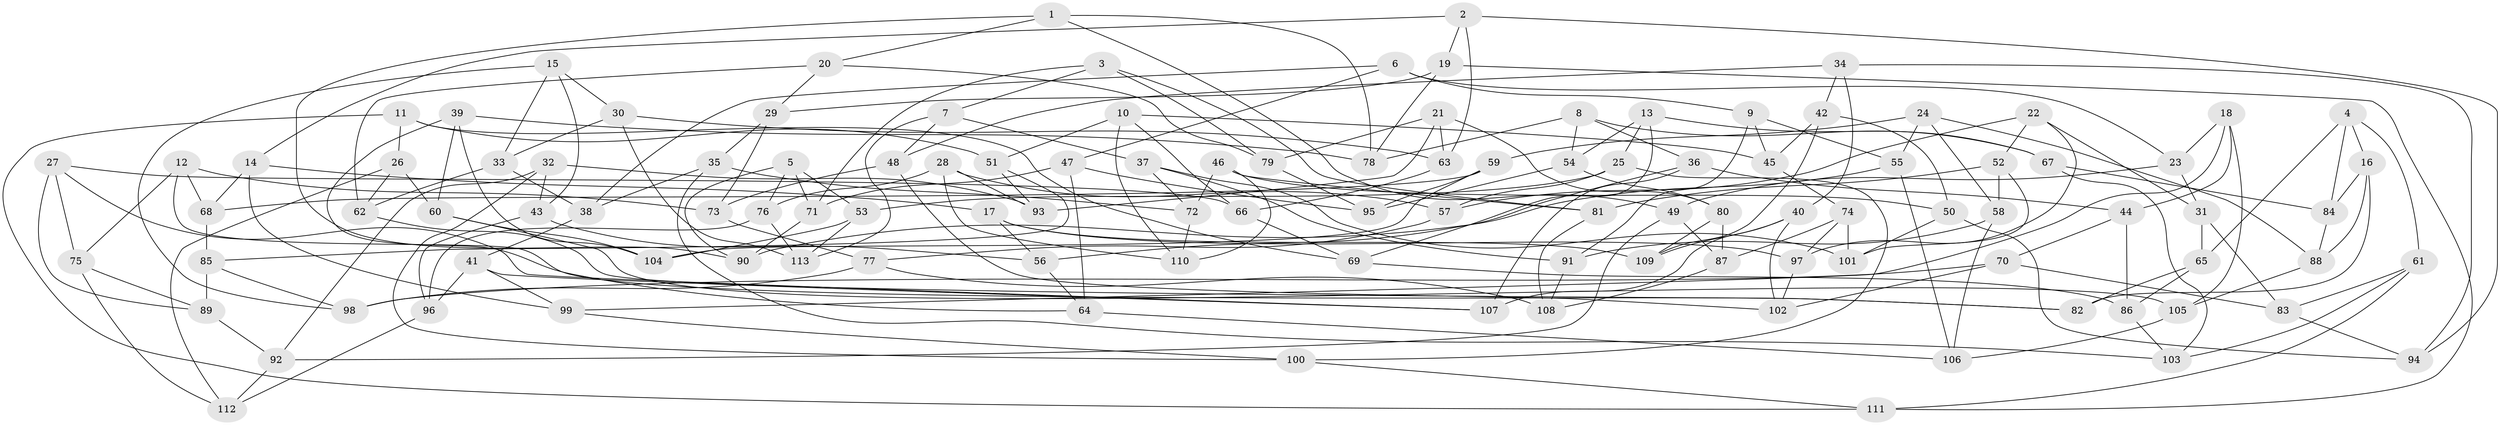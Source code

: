 // coarse degree distribution, {6: 0.23880597014925373, 4: 0.5223880597014925, 7: 0.04477611940298507, 5: 0.05970149253731343, 8: 0.08955223880597014, 10: 0.029850746268656716, 3: 0.014925373134328358}
// Generated by graph-tools (version 1.1) at 2025/20/03/04/25 18:20:30]
// undirected, 113 vertices, 226 edges
graph export_dot {
graph [start="1"]
  node [color=gray90,style=filled];
  1;
  2;
  3;
  4;
  5;
  6;
  7;
  8;
  9;
  10;
  11;
  12;
  13;
  14;
  15;
  16;
  17;
  18;
  19;
  20;
  21;
  22;
  23;
  24;
  25;
  26;
  27;
  28;
  29;
  30;
  31;
  32;
  33;
  34;
  35;
  36;
  37;
  38;
  39;
  40;
  41;
  42;
  43;
  44;
  45;
  46;
  47;
  48;
  49;
  50;
  51;
  52;
  53;
  54;
  55;
  56;
  57;
  58;
  59;
  60;
  61;
  62;
  63;
  64;
  65;
  66;
  67;
  68;
  69;
  70;
  71;
  72;
  73;
  74;
  75;
  76;
  77;
  78;
  79;
  80;
  81;
  82;
  83;
  84;
  85;
  86;
  87;
  88;
  89;
  90;
  91;
  92;
  93;
  94;
  95;
  96;
  97;
  98;
  99;
  100;
  101;
  102;
  103;
  104;
  105;
  106;
  107;
  108;
  109;
  110;
  111;
  112;
  113;
  1 -- 49;
  1 -- 78;
  1 -- 20;
  1 -- 90;
  2 -- 19;
  2 -- 94;
  2 -- 14;
  2 -- 63;
  3 -- 79;
  3 -- 71;
  3 -- 7;
  3 -- 81;
  4 -- 16;
  4 -- 65;
  4 -- 84;
  4 -- 61;
  5 -- 76;
  5 -- 53;
  5 -- 71;
  5 -- 90;
  6 -- 47;
  6 -- 38;
  6 -- 9;
  6 -- 23;
  7 -- 37;
  7 -- 48;
  7 -- 113;
  8 -- 67;
  8 -- 54;
  8 -- 36;
  8 -- 78;
  9 -- 45;
  9 -- 91;
  9 -- 55;
  10 -- 51;
  10 -- 110;
  10 -- 66;
  10 -- 45;
  11 -- 51;
  11 -- 111;
  11 -- 69;
  11 -- 26;
  12 -- 75;
  12 -- 82;
  12 -- 73;
  12 -- 68;
  13 -- 69;
  13 -- 54;
  13 -- 67;
  13 -- 25;
  14 -- 17;
  14 -- 99;
  14 -- 68;
  15 -- 98;
  15 -- 30;
  15 -- 33;
  15 -- 43;
  16 -- 88;
  16 -- 84;
  16 -- 82;
  17 -- 56;
  17 -- 109;
  17 -- 97;
  18 -- 99;
  18 -- 23;
  18 -- 44;
  18 -- 105;
  19 -- 29;
  19 -- 111;
  19 -- 78;
  20 -- 29;
  20 -- 62;
  20 -- 79;
  21 -- 63;
  21 -- 80;
  21 -- 93;
  21 -- 79;
  22 -- 52;
  22 -- 57;
  22 -- 31;
  22 -- 97;
  23 -- 31;
  23 -- 49;
  24 -- 59;
  24 -- 55;
  24 -- 88;
  24 -- 58;
  25 -- 100;
  25 -- 57;
  25 -- 53;
  26 -- 112;
  26 -- 62;
  26 -- 60;
  27 -- 75;
  27 -- 89;
  27 -- 66;
  27 -- 107;
  28 -- 57;
  28 -- 76;
  28 -- 110;
  28 -- 93;
  29 -- 73;
  29 -- 35;
  30 -- 33;
  30 -- 63;
  30 -- 113;
  31 -- 83;
  31 -- 65;
  32 -- 43;
  32 -- 92;
  32 -- 93;
  32 -- 100;
  33 -- 62;
  33 -- 38;
  34 -- 94;
  34 -- 48;
  34 -- 40;
  34 -- 42;
  35 -- 38;
  35 -- 72;
  35 -- 103;
  36 -- 56;
  36 -- 107;
  36 -- 44;
  37 -- 91;
  37 -- 101;
  37 -- 72;
  38 -- 41;
  39 -- 104;
  39 -- 60;
  39 -- 78;
  39 -- 64;
  40 -- 109;
  40 -- 102;
  40 -- 107;
  41 -- 99;
  41 -- 107;
  41 -- 96;
  42 -- 109;
  42 -- 45;
  42 -- 50;
  43 -- 56;
  43 -- 96;
  44 -- 86;
  44 -- 70;
  45 -- 74;
  46 -- 50;
  46 -- 72;
  46 -- 110;
  46 -- 81;
  47 -- 64;
  47 -- 95;
  47 -- 71;
  48 -- 102;
  48 -- 73;
  49 -- 87;
  49 -- 92;
  50 -- 94;
  50 -- 101;
  51 -- 85;
  51 -- 93;
  52 -- 101;
  52 -- 58;
  52 -- 81;
  53 -- 104;
  53 -- 113;
  54 -- 95;
  54 -- 80;
  55 -- 90;
  55 -- 106;
  56 -- 64;
  57 -- 77;
  58 -- 106;
  58 -- 91;
  59 -- 68;
  59 -- 95;
  59 -- 104;
  60 -- 104;
  60 -- 105;
  61 -- 83;
  61 -- 111;
  61 -- 103;
  62 -- 82;
  63 -- 66;
  64 -- 106;
  65 -- 86;
  65 -- 82;
  66 -- 69;
  67 -- 84;
  67 -- 103;
  68 -- 85;
  69 -- 86;
  70 -- 83;
  70 -- 102;
  70 -- 98;
  71 -- 90;
  72 -- 110;
  73 -- 77;
  74 -- 97;
  74 -- 87;
  74 -- 101;
  75 -- 89;
  75 -- 112;
  76 -- 96;
  76 -- 113;
  77 -- 98;
  77 -- 108;
  79 -- 95;
  80 -- 109;
  80 -- 87;
  81 -- 108;
  83 -- 94;
  84 -- 88;
  85 -- 98;
  85 -- 89;
  86 -- 103;
  87 -- 108;
  88 -- 105;
  89 -- 92;
  91 -- 108;
  92 -- 112;
  96 -- 112;
  97 -- 102;
  99 -- 100;
  100 -- 111;
  105 -- 106;
}
